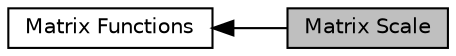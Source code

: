 digraph "Matrix Scale"
{
  edge [fontname="Helvetica",fontsize="10",labelfontname="Helvetica",labelfontsize="10"];
  node [fontname="Helvetica",fontsize="10",shape=box];
  rankdir=LR;
  Node2 [label="Matrix Functions",height=0.2,width=0.4,color="black", fillcolor="white", style="filled",URL="$group__group_matrix.html",tooltip=" "];
  Node1 [label="Matrix Scale",height=0.2,width=0.4,color="black", fillcolor="grey75", style="filled", fontcolor="black",tooltip=" "];
  Node2->Node1 [shape=plaintext, dir="back", style="solid"];
}
